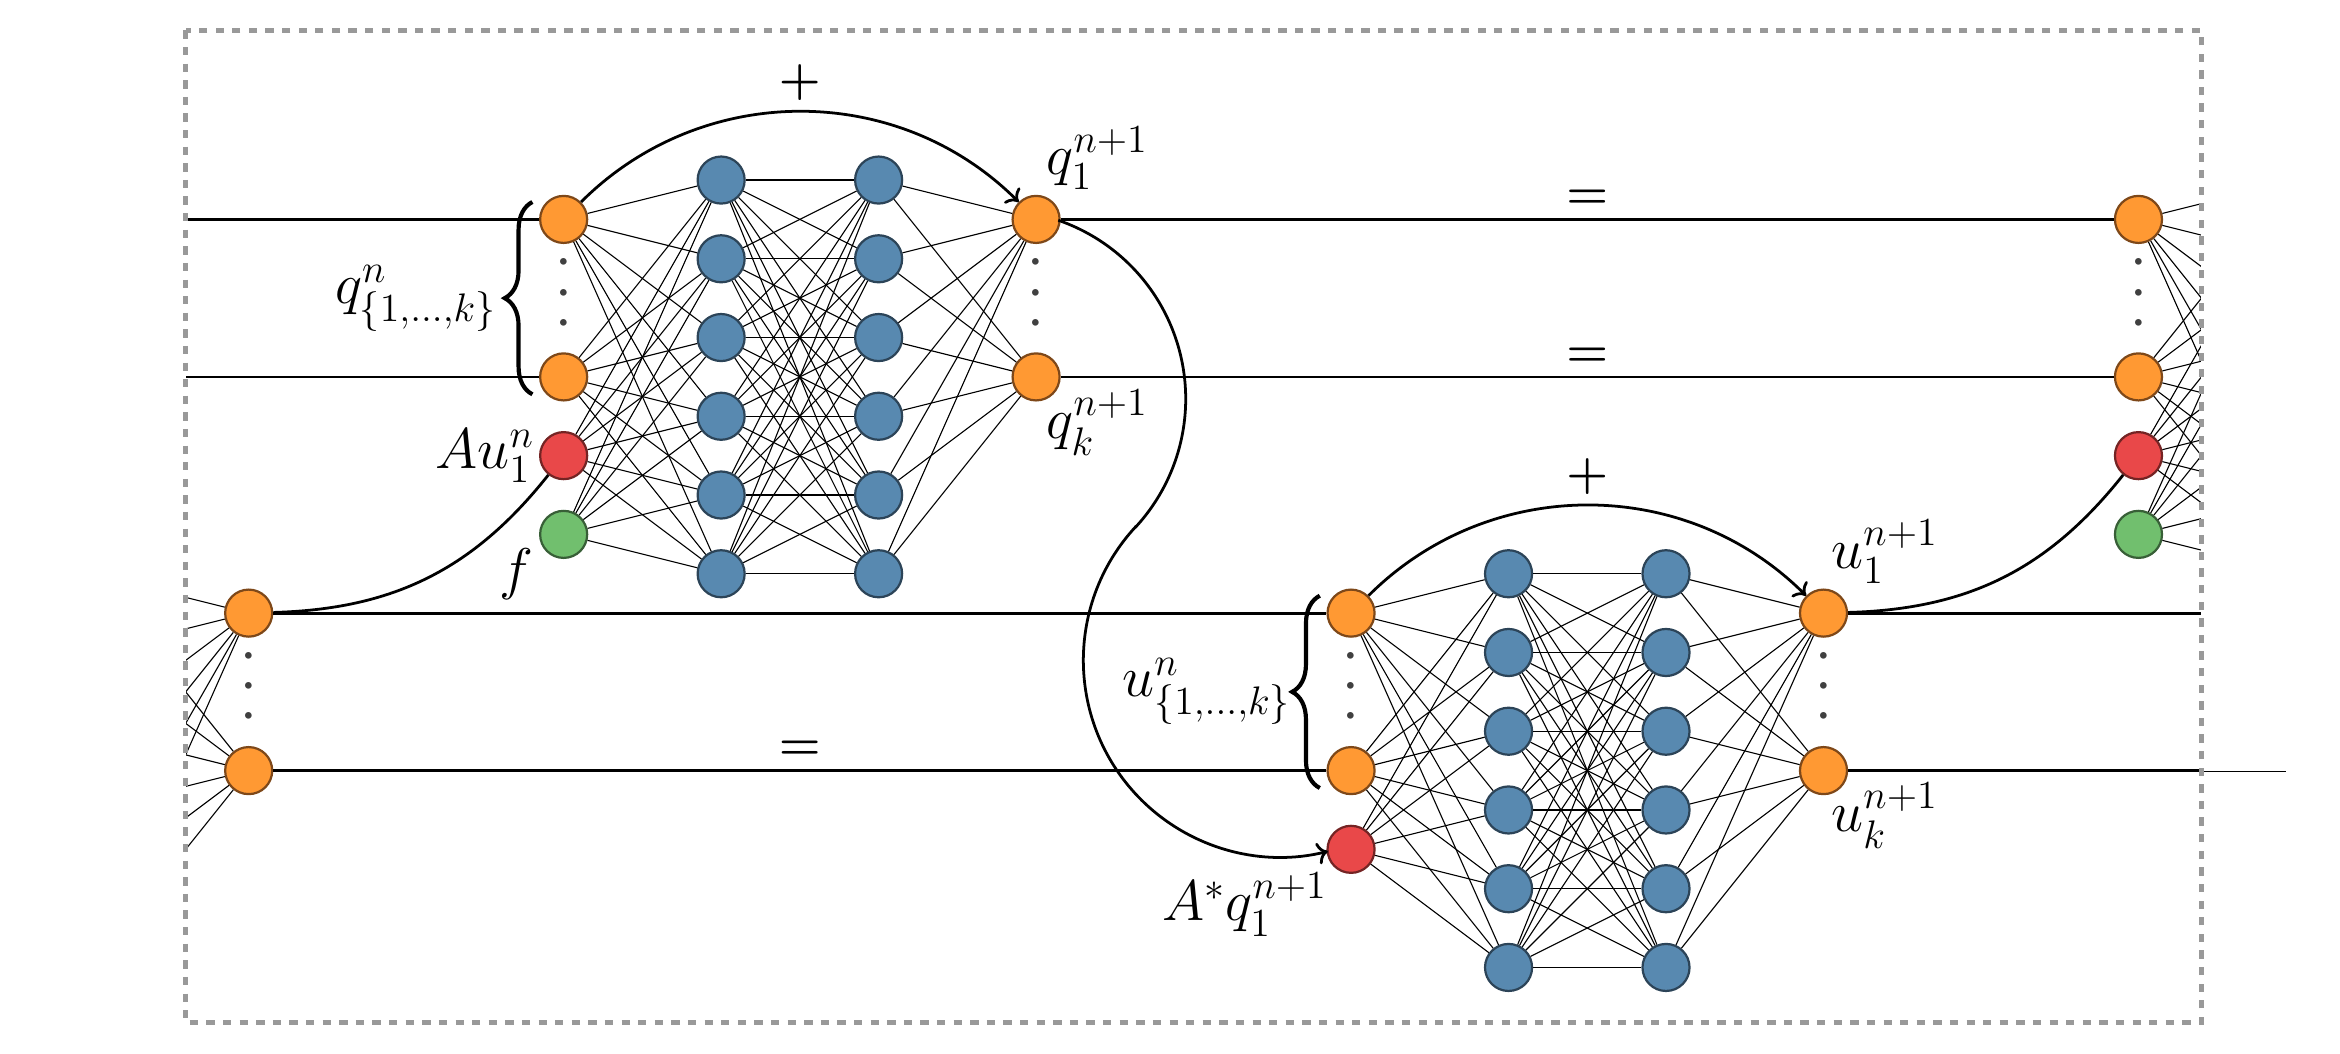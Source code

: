 \def\centerarc[#1](#2)(#3:#4:#5)% Syntax: [draw options] (center) (initial angle:final angle:radius)
    { \draw[#1] ($(#2)+({#5*cos(#3)},{#5*sin(#3)})$) arc (#3:#4:#5); }
\def\layersep{2}
\def\xx{0}
\def\yy{0}
\def\xxx{5*\layersep}
\def\yyy{-5}
\definecolor{bluee}{RGB}{88,137,176}
\definecolor{greenn}{RGB}{113,191,110}
\definecolor{orangee}{RGB}{255,153,51}
\definecolor{redd}{RGB}{233,72,73}
\definecolor{darkbluee}{RGB}{44,68,88}
\definecolor{darkgreenn}{RGB}{56,95,55}
\definecolor{darkorangee}{RGB}{126,72,25}
\definecolor{darkredd}{RGB}{116,36,36}

    \tikzstyle{every pin edge}=[<-,shorten <=1pt]
    \tikzstyle{neuron}=[circle,fill=black!25,draw=black, thick, minimum size=17pt,inner sep=0pt]
    \tikzstyle{orange neuron}=[neuron, fill=orangee, draw=darkorangee];
    \tikzstyle{blue neuron}=[neuron, fill=bluee, draw=darkbluee];
    \tikzstyle{red neuron}=[neuron, fill=redd, draw=darkredd];
    \tikzstyle{green neuron}=[neuron, fill=greenn, draw=darkgreenn];
    \tikzstyle{annot} = [text width=4em, text centered]

%%%%%%%%%%%%%%%%%%%%%%%%%%%%% LAYER -1 %%%%%%%%%%%%%%%%%%%%%%%%%%%%%%%%%%

    \node[] (pp1) at (\xx-3*\layersep,\yy-1) {};
    \node[] (pp3) at (\xx-3*\layersep,\yy-3) {};

%%%%%%%%%%%%%%%%%%%%%%%%%%%%% LAYER 0 %%%%%%%%%%%%%%%%%%%%%%%%%%%%%%%%%%

    % Draw the hidden layer nodes
    \foreach \name / \y in {1,...,6}{
        \path[yshift=0.5cm]
            node[] (g\name) at (\xx-3*\layersep,\yyy-\y) {};
            }

	% Draw the output layer nodes
    \node[orange neuron] (p1) at (\xx-2*\layersep,\yyy-1) {};
    \node[orange neuron] (p3) at (\xx-2*\layersep,\yyy-3) {};
    \path (p1) -- (p3) node [black!75, font=\Huge, midway, sloped] {$\dots$};


	\foreach \source in {1,...,6}
	    \foreach \dest in {1,3}
        	\path (g\source) edge (p\dest);

%%%%%%%%%%%%%%%%%%%%%%%%%%%%% LAYER 1 %%%%%%%%%%%%%%%%%%%%%%%%%%%%%%%%%%

    % Draw the input layer nodes
    \node[orange neuron] (i1) at (\xx,\yy-1) {};
    \node[orange neuron] (i3) at (\xx,\yy-3) {};
    \path (i1) -- (i3) node [black!75, font=\Huge, midway, sloped] (i2) {$\dots$};
	\draw[decoration={brace,raise=5pt,amplitude=10pt},decorate,-,line width=1.5pt]
  		(i3.south west) -- (i1.north west) {};
    \node[red neuron] (i4) at (\xx,\yy-4) {};
    \node[green neuron] (i5) at (\xx,\yy-5) {};
    
    % Annotate input layer nodes
    \node[annot,left of=i2, node distance=2.2cm] (a2) {\huge $q_{\{1,\dots,k\}}^n$};
	\node[annot,left of=i4, node distance=1cm] (a4) {\huge $Au_1^n$};
	\node[annot,yshift=-0.5cm,left of=i5, node distance=0.6cm] (a5) {\huge $f$};

    % Draw the hidden layer nodes
    \foreach \name / \y in {1,...,6}{
        \path[yshift=0.5cm]
            node[blue neuron] (h\name) at (\xx+\layersep,\yy-\y) {};
        \path[yshift=0.5cm]
            node[blue neuron] (hh\name) at (\xx+2*\layersep,\yy-\y) {};
            }

	% Draw the output layer nodes
    \node[orange neuron] (o1) at (\xx+3*\layersep,\yy-1) {};
    \node[orange neuron] (o3) at (\xx+3*\layersep,\yy-3) {};
    \path (o1) -- (o3) node [black!75, font=\Huge, midway, sloped] {$\dots$};

	% Annotate output layer nodes
    \node[annot,above right of=o1, node distance=1.1cm] (b1) {\huge $q_1^{n+1}$};
	\node[annot,below right of=o3, node distance=1.1cm,yshift=0.2cm] (b3) {\huge $q_k^{n+1}$};

    % Connect every node in the input layer with every node in the
    % hidden layer.
	\foreach \source in {1,3,4,5}
	    \foreach \dest in {1,...,6}
        	\path (i\source) edge (h\dest);

	\foreach \source in {1,...,6}
	    \foreach \dest in {1,...,6}
        	\path (h\source) edge (hh\dest);

	\foreach \source in {1,...,6}
	    \foreach \dest in {1,3}
        	\path (hh\source) edge (o\dest);
        	
    % draw the residual step
	\draw [bend left=45,->, line width=1pt] (i1) to node [auto] {\LARGE \textbf {+}} (o1);

	% draw connection with layer -1 and layer 0
	\draw [line width=1pt,-] (pp1) to node [auto] {}(i1);
	\draw [line width=1pt,-] (pp3) to node [auto] {}(i3);
	\draw [bend right=25, line width=1pt] (p1) to node [auto] {} (i4);
	\draw [fill=white,white] (\xx-3.4*\layersep,0) rectangle (\xx-2.4*\layersep,-11);

%%%%%%%%%%%%%%%%%%%%%%%%%%%%% LAYER 2 %%%%%%%%%%%%%%%%%%%%%%%%%%%%%%%%%%

    % Draw the input layer nodes
    \node[orange neuron] (ii1) at (\xxx,\yyy-1) {};
    \node[orange neuron] (ii3) at (\xxx,\yyy-3) {};
    \path (ii1) -- (ii3) node [black!75, font=\Huge, midway, sloped] (ii2) {$\dots$};
	\draw[decoration={brace,raise=5pt,amplitude=10pt},decorate,-,line width=1.5pt]
  		(ii3.south west) -- (ii1.north west) {};
    \node[red neuron] (ii4) at (\xxx,\yyy-4) {};
    
	% Draw connection with layer 0
	\draw [line width=1pt] (p1) to node [auto] {}(ii1);
	\draw [line width=1pt] (p3) to node [auto] {\LARGE \textbf {=}}(ii3);
	
    % Annotate input layer nodes
    \node[annot,left of=ii2, node distance=2.2cm] (aa2) {\huge $u_{\{1,\dots,k\}}^n$};
	\node[annot,below left of=ii4, node distance=2.4cm,yshift=1cm] (aa4) {\huge $A^*q_1^{n+1}$};

    % Draw the hidden layer nodes
    \foreach \name / \y in {1,...,6}{
        \path[yshift=0.5cm]
            node[blue neuron] (hhh\name) at (\xxx+\layersep,\yyy -\y) {};
        \path[yshift=0.5cm]
            node[blue neuron] (hhhh\name) at (\xxx+2*\layersep,\yyy-\y) {};
            }

	% Draw the output layer nodes
    \node[orange neuron] (oo1) at (\xxx+3*\layersep,\yyy-1) {};
    \node[orange neuron] (oo3) at (\xxx+3*\layersep,\yyy-3) {};
    \path (oo1) -- (oo3) node [black!75, font=\Huge, midway, sloped] {$\dots$};

	% Annotate output layer nodes
    \node[annot,above right of=oo1, node distance=1.1cm] (bb1) {\huge $u_1^{n+1}$};
	\node[annot,below right of=oo3, node distance=1.1cm,,yshift=0.2cm] (bb3) {\huge $u_k^{n+1}$};


    % Connect every node in the input layer with every node in the
    % hidden layer.
	\foreach \source in {1,3,4}
	    \foreach \dest in {1,...,6}
        	\path (ii\source) edge (hhh\dest);

	\foreach \source in {1,...,6}
	    \foreach \dest in {1,...,6}
        	\path (hhh\source) edge (hhhh\dest);

	\foreach \source in {1,...,6}
	    \foreach \dest in {1,3}
        	\path (hhhh\source) edge (oo\dest);
        	
    % draw the residual step
	\draw [bend left=45,->, line width=1pt] (ii1) to node [auto] {\LARGE \textbf {+}} (oo1);

%%%%%%%%%%%%%%%%%%%%%%%%%%%%% CONNECTIONS LAYER 1 - LAYER 2 %%%%%%%%%%%%%%%%%%%%%%%%%%%%%%%%%%

	\centerarc[line width=1pt,-](\xx+2.75*\layersep,\yy-3.28)(-43:71:2.4)
    \centerarc[line width=1pt,->](\xxx-0.9,\yyy-1.6)(137:284:2.5)
    
    %%%%%%%%%%%%%%%%%%%%%%%%%%%%% LAYER 3 %%%%%%%%%%%%%%%%%%%%%%%%%%%%%%%%%%

    % Draw the input layer nodes
    \node[orange neuron] (iii1) at (\xx+10*\layersep,\yy-1) {};
    \node[orange neuron] (iii3) at (\xx+10*\layersep,\yy-3) {};
    \path (iii1) -- (iii3) node [black!75, font=\Huge, midway, sloped] (i2) {$\dots$};
	\node[red neuron] (iii4) at (\xx+10*\layersep,\yy-4) {};
    \node[green neuron] (iii5) at (\xx+10*\layersep,\yy-5) {};
    
    \foreach \name / \y in {1,...,6}
        \path[yshift=0.5cm]
            node[] (hhhhh\name) at (\xx+11*\layersep,\yy-\y) {};
    \foreach \source in {1,3,4,5}
	    \foreach \dest in {1,...,6}
        	\path (iii\source) edge (hhhhh\dest);
        	
	\draw [fill=white,white] (\xx+10.4*\layersep,0) rectangle (\xx+11.1*\layersep,-6);

    %%%%%%%%%%%%%%%%%%%%%%%%%%%%% CONNECTIONS 3 %%%%%%%%%%%%%%%%%%%%%%%%%%%%%%%%%%
	\draw [bend right=25, line width=1pt] (oo1) to node [auto] {} (iii4);
	\draw [line width=1pt] (o1) to node [auto] {\LARGE \textbf {=}}(iii1);
	\draw [line width=1pt] (o3) to node [auto] {\LARGE \textbf {=}}(iii3);
	
    %%%%%%%%%%%%%%%%%%%%%%%%%%%%% LAYER 4 %%%%%%%%%%%%%%%%%%%%%%%%%%%%%%%%%%

    % Draw the input layer nodes
    \node[] (iiii1) at (\xx+11*\layersep,\yyy-1) {};
    \node[] (iiii3) at (\xx+11*\layersep,\yyy-3) {};
        	
    %%%%%%%%%%%%%%%%%%%%%%%%%%%%% CONNECTIONS 4 %%%%%%%%%%%%%%%%%%%%%%%%%%%%%%%%%%
	\draw [line width=1pt,-] (oo1) to node [auto] {}(iiii1);
	\draw [line width=1pt,-] (oo3) to node [auto] {}(iiii3);
	
	\draw [fill=white,white] (\xx+10.4*\layersep,0) rectangle (\xx+11.1*\layersep,-8);


	\draw [dashed,draw=black!40,line width = 2] (\xx-2.4*\layersep,1.4) rectangle (\xx+10.4*\layersep,-11.2);
